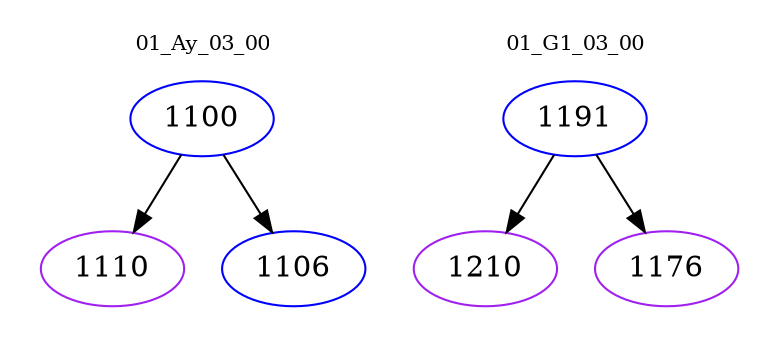 digraph{
subgraph cluster_0 {
color = white
label = "01_Ay_03_00";
fontsize=10;
T0_1100 [label="1100", color="blue"]
T0_1100 -> T0_1110 [color="black"]
T0_1110 [label="1110", color="purple"]
T0_1100 -> T0_1106 [color="black"]
T0_1106 [label="1106", color="blue"]
}
subgraph cluster_1 {
color = white
label = "01_G1_03_00";
fontsize=10;
T1_1191 [label="1191", color="blue"]
T1_1191 -> T1_1210 [color="black"]
T1_1210 [label="1210", color="purple"]
T1_1191 -> T1_1176 [color="black"]
T1_1176 [label="1176", color="purple"]
}
}

